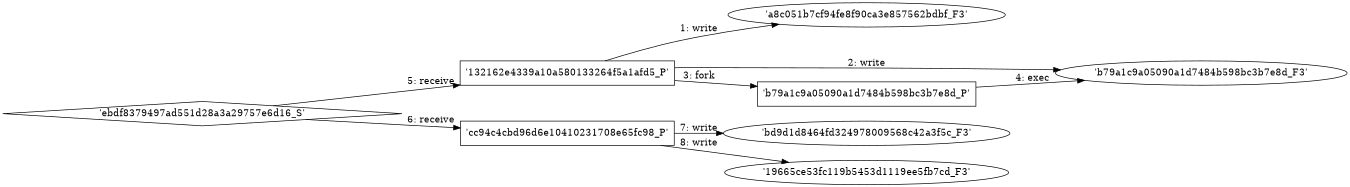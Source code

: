 digraph "D:\Learning\Paper\apt\基于CTI的攻击预警\Dataset\攻击图\ASGfromALLCTI\KeRanger Is Actually A Rewrite of Linux.Encoder.dot" {
rankdir="LR"
size="9"
fixedsize="false"
splines="true"
nodesep=0.3
ranksep=0
fontsize=10
overlap="scalexy"
engine= "neato"
	"'a8c051b7cf94fe8f90ca3e857562bdbf_F3'" [node_type=file shape=ellipse]
	"'132162e4339a10a580133264f5a1afd5_P'" [node_type=Process shape=box]
	"'132162e4339a10a580133264f5a1afd5_P'" -> "'a8c051b7cf94fe8f90ca3e857562bdbf_F3'" [label="1: write"]
	"'b79a1c9a05090a1d7484b598bc3b7e8d_F3'" [node_type=file shape=ellipse]
	"'132162e4339a10a580133264f5a1afd5_P'" [node_type=Process shape=box]
	"'132162e4339a10a580133264f5a1afd5_P'" -> "'b79a1c9a05090a1d7484b598bc3b7e8d_F3'" [label="2: write"]
	"'132162e4339a10a580133264f5a1afd5_P'" [node_type=Process shape=box]
	"'b79a1c9a05090a1d7484b598bc3b7e8d_P'" [node_type=Process shape=box]
	"'132162e4339a10a580133264f5a1afd5_P'" -> "'b79a1c9a05090a1d7484b598bc3b7e8d_P'" [label="3: fork"]
	"'b79a1c9a05090a1d7484b598bc3b7e8d_P'" [node_type=Process shape=box]
	"'b79a1c9a05090a1d7484b598bc3b7e8d_F3'" [node_type=File shape=ellipse]
	"'b79a1c9a05090a1d7484b598bc3b7e8d_P'" -> "'b79a1c9a05090a1d7484b598bc3b7e8d_F3'" [label="4: exec"]
	"'132162e4339a10a580133264f5a1afd5_P'" [node_type=Process shape=box]
	"'ebdf8379497ad551d28a3a29757e6d16_S'" [node_type=Socket shape=diamond]
	"'ebdf8379497ad551d28a3a29757e6d16_S'" -> "'132162e4339a10a580133264f5a1afd5_P'" [label="5: receive"]
	"'cc94c4cbd96d6e10410231708e65fc98_P'" [node_type=Process shape=box]
	"'ebdf8379497ad551d28a3a29757e6d16_S'" [node_type=Socket shape=diamond]
	"'ebdf8379497ad551d28a3a29757e6d16_S'" -> "'cc94c4cbd96d6e10410231708e65fc98_P'" [label="6: receive"]
	"'bd9d1d8464fd324978009568c42a3f5c_F3'" [node_type=file shape=ellipse]
	"'cc94c4cbd96d6e10410231708e65fc98_P'" [node_type=Process shape=box]
	"'cc94c4cbd96d6e10410231708e65fc98_P'" -> "'bd9d1d8464fd324978009568c42a3f5c_F3'" [label="7: write"]
	"'19665ce53fc119b5453d1119ee5fb7cd_F3'" [node_type=file shape=ellipse]
	"'cc94c4cbd96d6e10410231708e65fc98_P'" [node_type=Process shape=box]
	"'cc94c4cbd96d6e10410231708e65fc98_P'" -> "'19665ce53fc119b5453d1119ee5fb7cd_F3'" [label="8: write"]
}
